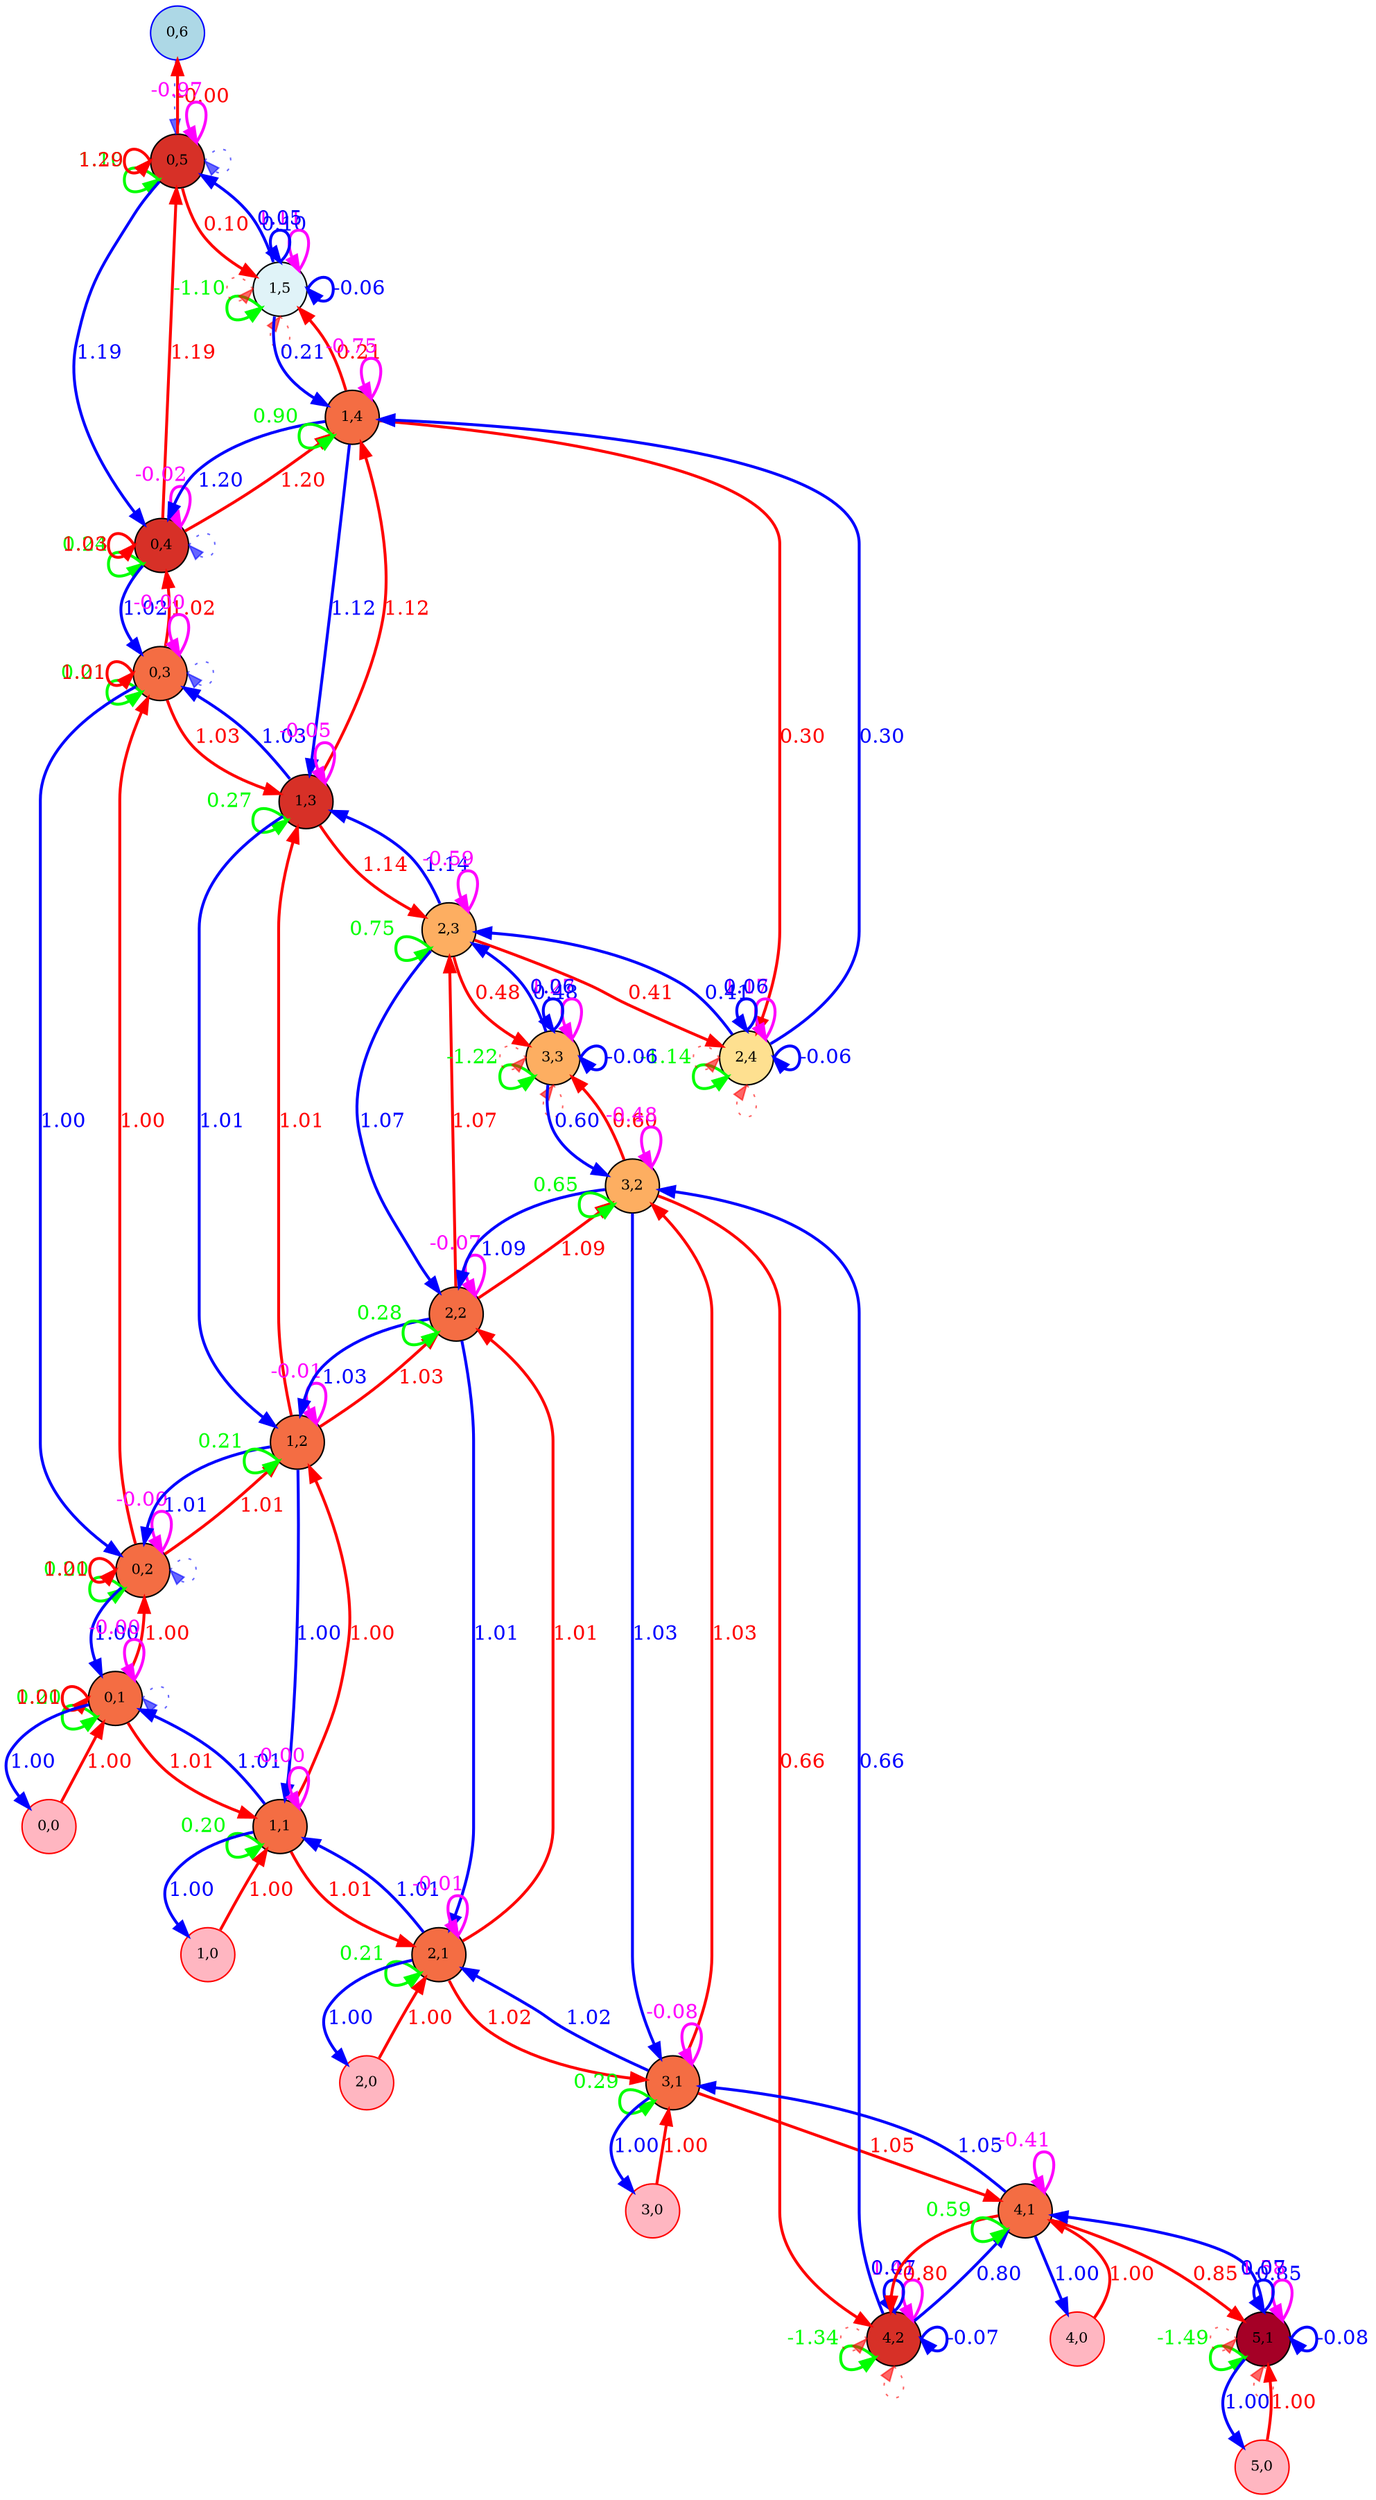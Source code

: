 digraph {
	splines=true
	"0,6" [label="0,6" color=blue fillcolor=lightblue fontsize=10 pos="0,6!" shape=circle style=filled]
	"0,5" [label="0,5" color=black colorscheme=rdylbu10 fillcolor=2 fontsize=10 pos="0,5!" shape=circle style=filled]
	"0,4" [label="0,4" color=black colorscheme=rdylbu10 fillcolor=2 fontsize=10 pos="0,4!" shape=circle style=filled]
	"0,3" [label="0,3" color=black colorscheme=rdylbu10 fillcolor=3 fontsize=10 pos="0,3!" shape=circle style=filled]
	"0,2" [label="0,2" color=black colorscheme=rdylbu10 fillcolor=3 fontsize=10 pos="0,2!" shape=circle style=filled]
	"0,1" [label="0,1" color=black colorscheme=rdylbu10 fillcolor=3 fontsize=10 pos="0,1!" shape=circle style=filled]
	"0,0" [label="0,0" color=red fillcolor=lightpink fontsize=10 pos="0,0!" shape=circle style=filled]
	"1,5" [label="1,5" color=black colorscheme=rdylbu10 fillcolor=6 fontsize=10 pos="1,5!" shape=circle style=filled]
	"1,4" [label="1,4" color=black colorscheme=rdylbu10 fillcolor=3 fontsize=10 pos="1,4!" shape=circle style=filled]
	"1,3" [label="1,3" color=black colorscheme=rdylbu10 fillcolor=2 fontsize=10 pos="1,3!" shape=circle style=filled]
	"1,2" [label="1,2" color=black colorscheme=rdylbu10 fillcolor=3 fontsize=10 pos="1,2!" shape=circle style=filled]
	"1,1" [label="1,1" color=black colorscheme=rdylbu10 fillcolor=3 fontsize=10 pos="1,1!" shape=circle style=filled]
	"1,0" [label="1,0" color=red fillcolor=lightpink fontsize=10 pos="1,0!" shape=circle style=filled]
	"2,4" [label="2,4" color=black colorscheme=rdylbu10 fillcolor=5 fontsize=10 pos="2,4!" shape=circle style=filled]
	"2,3" [label="2,3" color=black colorscheme=rdylbu10 fillcolor=4 fontsize=10 pos="2,3!" shape=circle style=filled]
	"2,2" [label="2,2" color=black colorscheme=rdylbu10 fillcolor=3 fontsize=10 pos="2,2!" shape=circle style=filled]
	"2,1" [label="2,1" color=black colorscheme=rdylbu10 fillcolor=3 fontsize=10 pos="2,1!" shape=circle style=filled]
	"2,0" [label="2,0" color=red fillcolor=lightpink fontsize=10 pos="2,0!" shape=circle style=filled]
	"3,3" [label="3,3" color=black colorscheme=rdylbu10 fillcolor=4 fontsize=10 pos="3,3!" shape=circle style=filled]
	"3,2" [label="3,2" color=black colorscheme=rdylbu10 fillcolor=4 fontsize=10 pos="3,2!" shape=circle style=filled]
	"3,1" [label="3,1" color=black colorscheme=rdylbu10 fillcolor=3 fontsize=10 pos="3,1!" shape=circle style=filled]
	"3,0" [label="3,0" color=red fillcolor=lightpink fontsize=10 pos="3,0!" shape=circle style=filled]
	"4,2" [label="4,2" color=black colorscheme=rdylbu10 fillcolor=2 fontsize=10 pos="4,2!" shape=circle style=filled]
	"4,1" [label="4,1" color=black colorscheme=rdylbu10 fillcolor=3 fontsize=10 pos="4,1!" shape=circle style=filled]
	"4,0" [label="4,0" color=red fillcolor=lightpink fontsize=10 pos="4,0!" shape=circle style=filled]
	"5,1" [label="5,1" color=black colorscheme=rdylbu10 fillcolor=1 fontsize=10 pos="5,1!" shape=circle style=filled]
	"5,0" [label="5,0" color=red fillcolor=lightpink fontsize=10 pos="5,0!" shape=circle style=filled]
	"0,6" -> "0,5" [label="" color="#0000ff99" fontcolor="#0000ff99" style=dotted]
	"0,5" -> "0,6" [label=-0.00 color="#ff0000" fontcolor="#ff0000" penwidth=2 style=solid]
	"0,5" -> "0,5" [label=-0.97 color="#ff00ff" fontcolor="#ff00ff" headport=ne penwidth=2 style=solid tailport=ne]
	"0,5" -> "0,5" [label=1.10 color="#00ff00" fontcolor="#00ff00" headport=sw penwidth=2 style=solid tailport=sw]
	"0,5" -> "0,4" [label=1.19 color="#0000ff" fontcolor="#0000ff" penwidth=2 style=solid]
	"0,5" -> "1,5" [label=0.10 color="#ff0000" fontcolor="#ff0000" penwidth=2 style=solid]
	"0,5" -> "0,5" [label="" color="#0000ff99" fontcolor="#0000ff99" headport=e style=dotted tailport=e]
	"0,5" -> "0,5" [label=1.29 color="#ff0000" fontcolor="#ff0000" headport=w penwidth=2 style=solid tailport=w]
	"0,4" -> "0,5" [label=1.19 color="#ff0000" fontcolor="#ff0000" penwidth=2 style=solid]
	"0,4" -> "0,4" [label=-0.02 color="#ff00ff" fontcolor="#ff00ff" headport=ne penwidth=2 style=solid tailport=ne]
	"0,4" -> "0,4" [label=0.24 color="#00ff00" fontcolor="#00ff00" headport=sw penwidth=2 style=solid tailport=sw]
	"0,4" -> "0,3" [label=1.02 color="#0000ff" fontcolor="#0000ff" penwidth=2 style=solid]
	"0,4" -> "1,4" [label=1.20 color="#ff0000" fontcolor="#ff0000" penwidth=2 style=solid]
	"0,4" -> "0,4" [label="" color="#0000ff99" fontcolor="#0000ff99" headport=e style=dotted tailport=e]
	"0,4" -> "0,4" [label=1.03 color="#ff0000" fontcolor="#ff0000" headport=w penwidth=2 style=solid tailport=w]
	"0,3" -> "0,4" [label=1.02 color="#ff0000" fontcolor="#ff0000" penwidth=2 style=solid]
	"0,3" -> "0,3" [label=-0.00 color="#ff00ff" fontcolor="#ff00ff" headport=ne penwidth=2 style=solid tailport=ne]
	"0,3" -> "0,3" [label=0.21 color="#00ff00" fontcolor="#00ff00" headport=sw penwidth=2 style=solid tailport=sw]
	"0,3" -> "0,2" [label=1.00 color="#0000ff" fontcolor="#0000ff" penwidth=2 style=solid]
	"0,3" -> "1,3" [label=1.03 color="#ff0000" fontcolor="#ff0000" penwidth=2 style=solid]
	"0,3" -> "0,3" [label="" color="#0000ff99" fontcolor="#0000ff99" headport=e style=dotted tailport=e]
	"0,3" -> "0,3" [label=1.01 color="#ff0000" fontcolor="#ff0000" headport=w penwidth=2 style=solid tailport=w]
	"0,2" -> "0,3" [label=1.00 color="#ff0000" fontcolor="#ff0000" penwidth=2 style=solid]
	"0,2" -> "0,2" [label=-0.00 color="#ff00ff" fontcolor="#ff00ff" headport=ne penwidth=2 style=solid tailport=ne]
	"0,2" -> "0,2" [label=0.20 color="#00ff00" fontcolor="#00ff00" headport=sw penwidth=2 style=solid tailport=sw]
	"0,2" -> "0,1" [label=1.00 color="#0000ff" fontcolor="#0000ff" penwidth=2 style=solid]
	"0,2" -> "1,2" [label=1.01 color="#ff0000" fontcolor="#ff0000" penwidth=2 style=solid]
	"0,2" -> "0,2" [label="" color="#0000ff99" fontcolor="#0000ff99" headport=e style=dotted tailport=e]
	"0,2" -> "0,2" [label=1.01 color="#ff0000" fontcolor="#ff0000" headport=w penwidth=2 style=solid tailport=w]
	"0,1" -> "0,2" [label=1.00 color="#ff0000" fontcolor="#ff0000" penwidth=2 style=solid]
	"0,1" -> "0,1" [label=-0.00 color="#ff00ff" fontcolor="#ff00ff" headport=ne penwidth=2 style=solid tailport=ne]
	"0,1" -> "0,1" [label=0.20 color="#00ff00" fontcolor="#00ff00" headport=sw penwidth=2 style=solid tailport=sw]
	"0,1" -> "0,0" [label=1.00 color="#0000ff" fontcolor="#0000ff" penwidth=2 style=solid]
	"0,1" -> "1,1" [label=1.01 color="#ff0000" fontcolor="#ff0000" penwidth=2 style=solid]
	"0,1" -> "0,1" [label="" color="#0000ff99" fontcolor="#0000ff99" headport=e style=dotted tailport=e]
	"0,1" -> "0,1" [label=1.01 color="#ff0000" fontcolor="#ff0000" headport=w penwidth=2 style=solid tailport=w]
	"0,0" -> "0,1" [label=1.00 color="#ff0000" fontcolor="#ff0000" penwidth=2 style=solid]
	"1,5" -> "0,5" [label=0.10 color="#0000ff" fontcolor="#0000ff" penwidth=2 style=solid]
	"1,5" -> "1,5" [label=1.11 color="#ff00ff" fontcolor="#ff00ff" headport=ne penwidth=2 style=solid tailport=ne]
	"1,5" -> "1,5" [label=-1.10 color="#00ff00" fontcolor="#00ff00" headport=sw penwidth=2 style=solid tailport=sw]
	"1,5" -> "1,4" [label=0.21 color="#0000ff" fontcolor="#0000ff" penwidth=2 style=solid]
	"1,5" -> "1,5" [label="" color="#ff000099" fontcolor="#ff000099" headport=s style=dotted tailport=s]
	"1,5" -> "1,5" [label=0.05 color="#0000ff" fontcolor="#0000ff" headport=n penwidth=2 style=solid tailport=n]
	"1,5" -> "1,5" [label="" color="#ff000099" fontcolor="#ff000099" headport=w style=dotted tailport=w]
	"1,5" -> "1,5" [label=-0.06 color="#0000ff" fontcolor="#0000ff" headport=e penwidth=2 style=solid tailport=e]
	"1,4" -> "0,4" [label=1.20 color="#0000ff" fontcolor="#0000ff" penwidth=2 style=solid]
	"1,4" -> "1,5" [label=0.21 color="#ff0000" fontcolor="#ff0000" penwidth=2 style=solid]
	"1,4" -> "1,4" [label=-0.75 color="#ff00ff" fontcolor="#ff00ff" headport=ne penwidth=2 style=solid tailport=ne]
	"1,4" -> "1,4" [label=0.90 color="#00ff00" fontcolor="#00ff00" headport=sw penwidth=2 style=solid tailport=sw]
	"1,4" -> "1,3" [label=1.12 color="#0000ff" fontcolor="#0000ff" penwidth=2 style=solid]
	"1,4" -> "2,4" [label=0.30 color="#ff0000" fontcolor="#ff0000" penwidth=2 style=solid]
	"1,3" -> "0,3" [label=1.03 color="#0000ff" fontcolor="#0000ff" penwidth=2 style=solid]
	"1,3" -> "1,4" [label=1.12 color="#ff0000" fontcolor="#ff0000" penwidth=2 style=solid]
	"1,3" -> "1,3" [label=-0.05 color="#ff00ff" fontcolor="#ff00ff" headport=ne penwidth=2 style=solid tailport=ne]
	"1,3" -> "1,3" [label=0.27 color="#00ff00" fontcolor="#00ff00" headport=sw penwidth=2 style=solid tailport=sw]
	"1,3" -> "1,2" [label=1.01 color="#0000ff" fontcolor="#0000ff" penwidth=2 style=solid]
	"1,3" -> "2,3" [label=1.14 color="#ff0000" fontcolor="#ff0000" penwidth=2 style=solid]
	"1,2" -> "0,2" [label=1.01 color="#0000ff" fontcolor="#0000ff" penwidth=2 style=solid]
	"1,2" -> "1,3" [label=1.01 color="#ff0000" fontcolor="#ff0000" penwidth=2 style=solid]
	"1,2" -> "1,2" [label=-0.01 color="#ff00ff" fontcolor="#ff00ff" headport=ne penwidth=2 style=solid tailport=ne]
	"1,2" -> "1,2" [label=0.21 color="#00ff00" fontcolor="#00ff00" headport=sw penwidth=2 style=solid tailport=sw]
	"1,2" -> "1,1" [label=1.00 color="#0000ff" fontcolor="#0000ff" penwidth=2 style=solid]
	"1,2" -> "2,2" [label=1.03 color="#ff0000" fontcolor="#ff0000" penwidth=2 style=solid]
	"1,1" -> "0,1" [label=1.01 color="#0000ff" fontcolor="#0000ff" penwidth=2 style=solid]
	"1,1" -> "1,2" [label=1.00 color="#ff0000" fontcolor="#ff0000" penwidth=2 style=solid]
	"1,1" -> "1,1" [label=-0.00 color="#ff00ff" fontcolor="#ff00ff" headport=ne penwidth=2 style=solid tailport=ne]
	"1,1" -> "1,1" [label=0.20 color="#00ff00" fontcolor="#00ff00" headport=sw penwidth=2 style=solid tailport=sw]
	"1,1" -> "1,0" [label=1.00 color="#0000ff" fontcolor="#0000ff" penwidth=2 style=solid]
	"1,1" -> "2,1" [label=1.01 color="#ff0000" fontcolor="#ff0000" penwidth=2 style=solid]
	"1,0" -> "1,1" [label=1.00 color="#ff0000" fontcolor="#ff0000" penwidth=2 style=solid]
	"2,4" -> "1,4" [label=0.30 color="#0000ff" fontcolor="#0000ff" penwidth=2 style=solid]
	"2,4" -> "2,4" [label=1.17 color="#ff00ff" fontcolor="#ff00ff" headport=ne penwidth=2 style=solid tailport=ne]
	"2,4" -> "2,4" [label=-1.14 color="#00ff00" fontcolor="#00ff00" headport=sw penwidth=2 style=solid tailport=sw]
	"2,4" -> "2,3" [label=0.41 color="#0000ff" fontcolor="#0000ff" penwidth=2 style=solid]
	"2,4" -> "2,4" [label="" color="#ff000099" fontcolor="#ff000099" headport=s style=dotted tailport=s]
	"2,4" -> "2,4" [label=0.06 color="#0000ff" fontcolor="#0000ff" headport=n penwidth=2 style=solid tailport=n]
	"2,4" -> "2,4" [label="" color="#ff000099" fontcolor="#ff000099" headport=w style=dotted tailport=w]
	"2,4" -> "2,4" [label=-0.06 color="#0000ff" fontcolor="#0000ff" headport=e penwidth=2 style=solid tailport=e]
	"2,3" -> "1,3" [label=1.14 color="#0000ff" fontcolor="#0000ff" penwidth=2 style=solid]
	"2,3" -> "2,4" [label=0.41 color="#ff0000" fontcolor="#ff0000" penwidth=2 style=solid]
	"2,3" -> "2,3" [label=-0.59 color="#ff00ff" fontcolor="#ff00ff" headport=ne penwidth=2 style=solid tailport=ne]
	"2,3" -> "2,3" [label=0.75 color="#00ff00" fontcolor="#00ff00" headport=sw penwidth=2 style=solid tailport=sw]
	"2,3" -> "2,2" [label=1.07 color="#0000ff" fontcolor="#0000ff" penwidth=2 style=solid]
	"2,3" -> "3,3" [label=0.48 color="#ff0000" fontcolor="#ff0000" penwidth=2 style=solid]
	"2,2" -> "1,2" [label=1.03 color="#0000ff" fontcolor="#0000ff" penwidth=2 style=solid]
	"2,2" -> "2,3" [label=1.07 color="#ff0000" fontcolor="#ff0000" penwidth=2 style=solid]
	"2,2" -> "2,2" [label=-0.07 color="#ff00ff" fontcolor="#ff00ff" headport=ne penwidth=2 style=solid tailport=ne]
	"2,2" -> "2,2" [label=0.28 color="#00ff00" fontcolor="#00ff00" headport=sw penwidth=2 style=solid tailport=sw]
	"2,2" -> "2,1" [label=1.01 color="#0000ff" fontcolor="#0000ff" penwidth=2 style=solid]
	"2,2" -> "3,2" [label=1.09 color="#ff0000" fontcolor="#ff0000" penwidth=2 style=solid]
	"2,1" -> "1,1" [label=1.01 color="#0000ff" fontcolor="#0000ff" penwidth=2 style=solid]
	"2,1" -> "2,2" [label=1.01 color="#ff0000" fontcolor="#ff0000" penwidth=2 style=solid]
	"2,1" -> "2,1" [label=-0.01 color="#ff00ff" fontcolor="#ff00ff" headport=ne penwidth=2 style=solid tailport=ne]
	"2,1" -> "2,1" [label=0.21 color="#00ff00" fontcolor="#00ff00" headport=sw penwidth=2 style=solid tailport=sw]
	"2,1" -> "2,0" [label=1.00 color="#0000ff" fontcolor="#0000ff" penwidth=2 style=solid]
	"2,1" -> "3,1" [label=1.02 color="#ff0000" fontcolor="#ff0000" penwidth=2 style=solid]
	"2,0" -> "2,1" [label=1.00 color="#ff0000" fontcolor="#ff0000" penwidth=2 style=solid]
	"3,3" -> "2,3" [label=0.48 color="#0000ff" fontcolor="#0000ff" penwidth=2 style=solid]
	"3,3" -> "3,3" [label=1.27 color="#ff00ff" fontcolor="#ff00ff" headport=ne penwidth=2 style=solid tailport=ne]
	"3,3" -> "3,3" [label=-1.22 color="#00ff00" fontcolor="#00ff00" headport=sw penwidth=2 style=solid tailport=sw]
	"3,3" -> "3,2" [label=0.60 color="#0000ff" fontcolor="#0000ff" penwidth=2 style=solid]
	"3,3" -> "3,3" [label="" color="#ff000099" fontcolor="#ff000099" headport=s style=dotted tailport=s]
	"3,3" -> "3,3" [label=0.06 color="#0000ff" fontcolor="#0000ff" headport=n penwidth=2 style=solid tailport=n]
	"3,3" -> "3,3" [label="" color="#ff000099" fontcolor="#ff000099" headport=w style=dotted tailport=w]
	"3,3" -> "3,3" [label=-0.06 color="#0000ff" fontcolor="#0000ff" headport=e penwidth=2 style=solid tailport=e]
	"3,2" -> "2,2" [label=1.09 color="#0000ff" fontcolor="#0000ff" penwidth=2 style=solid]
	"3,2" -> "3,3" [label=0.60 color="#ff0000" fontcolor="#ff0000" penwidth=2 style=solid]
	"3,2" -> "3,2" [label=-0.48 color="#ff00ff" fontcolor="#ff00ff" headport=ne penwidth=2 style=solid tailport=ne]
	"3,2" -> "3,2" [label=0.65 color="#00ff00" fontcolor="#00ff00" headport=sw penwidth=2 style=solid tailport=sw]
	"3,2" -> "3,1" [label=1.03 color="#0000ff" fontcolor="#0000ff" penwidth=2 style=solid]
	"3,2" -> "4,2" [label=0.66 color="#ff0000" fontcolor="#ff0000" penwidth=2 style=solid]
	"3,1" -> "2,1" [label=1.02 color="#0000ff" fontcolor="#0000ff" penwidth=2 style=solid]
	"3,1" -> "3,2" [label=1.03 color="#ff0000" fontcolor="#ff0000" penwidth=2 style=solid]
	"3,1" -> "3,1" [label=-0.08 color="#ff00ff" fontcolor="#ff00ff" headport=ne penwidth=2 style=solid tailport=ne]
	"3,1" -> "3,1" [label=0.29 color="#00ff00" fontcolor="#00ff00" headport=sw penwidth=2 style=solid tailport=sw]
	"3,1" -> "3,0" [label=1.00 color="#0000ff" fontcolor="#0000ff" penwidth=2 style=solid]
	"3,1" -> "4,1" [label=1.05 color="#ff0000" fontcolor="#ff0000" penwidth=2 style=solid]
	"3,0" -> "3,1" [label=1.00 color="#ff0000" fontcolor="#ff0000" penwidth=2 style=solid]
	"4,2" -> "3,2" [label=0.66 color="#0000ff" fontcolor="#0000ff" penwidth=2 style=solid]
	"4,2" -> "4,2" [label=1.41 color="#ff00ff" fontcolor="#ff00ff" headport=ne penwidth=2 style=solid tailport=ne]
	"4,2" -> "4,2" [label=-1.34 color="#00ff00" fontcolor="#00ff00" headport=sw penwidth=2 style=solid tailport=sw]
	"4,2" -> "4,1" [label=0.80 color="#0000ff" fontcolor="#0000ff" penwidth=2 style=solid]
	"4,2" -> "4,2" [label="" color="#ff000099" fontcolor="#ff000099" headport=s style=dotted tailport=s]
	"4,2" -> "4,2" [label=0.07 color="#0000ff" fontcolor="#0000ff" headport=n penwidth=2 style=solid tailport=n]
	"4,2" -> "4,2" [label="" color="#ff000099" fontcolor="#ff000099" headport=w style=dotted tailport=w]
	"4,2" -> "4,2" [label=-0.07 color="#0000ff" fontcolor="#0000ff" headport=e penwidth=2 style=solid tailport=e]
	"4,1" -> "3,1" [label=1.05 color="#0000ff" fontcolor="#0000ff" penwidth=2 style=solid]
	"4,1" -> "4,2" [label=0.80 color="#ff0000" fontcolor="#ff0000" penwidth=2 style=solid]
	"4,1" -> "4,1" [label=-0.41 color="#ff00ff" fontcolor="#ff00ff" headport=ne penwidth=2 style=solid tailport=ne]
	"4,1" -> "4,1" [label=0.59 color="#00ff00" fontcolor="#00ff00" headport=sw penwidth=2 style=solid tailport=sw]
	"4,1" -> "4,0" [label=1.00 color="#0000ff" fontcolor="#0000ff" penwidth=2 style=solid]
	"4,1" -> "5,1" [label=0.85 color="#ff0000" fontcolor="#ff0000" penwidth=2 style=solid]
	"4,0" -> "4,1" [label=1.00 color="#ff0000" fontcolor="#ff0000" penwidth=2 style=solid]
	"5,1" -> "4,1" [label=0.85 color="#0000ff" fontcolor="#0000ff" penwidth=2 style=solid]
	"5,1" -> "5,1" [label=1.58 color="#ff00ff" fontcolor="#ff00ff" headport=ne penwidth=2 style=solid tailport=ne]
	"5,1" -> "5,1" [label=-1.49 color="#00ff00" fontcolor="#00ff00" headport=sw penwidth=2 style=solid tailport=sw]
	"5,1" -> "5,0" [label=1.00 color="#0000ff" fontcolor="#0000ff" penwidth=2 style=solid]
	"5,1" -> "5,1" [label="" color="#ff000099" fontcolor="#ff000099" headport=s style=dotted tailport=s]
	"5,1" -> "5,1" [label=0.07 color="#0000ff" fontcolor="#0000ff" headport=n penwidth=2 style=solid tailport=n]
	"5,1" -> "5,1" [label="" color="#ff000099" fontcolor="#ff000099" headport=w style=dotted tailport=w]
	"5,1" -> "5,1" [label=-0.08 color="#0000ff" fontcolor="#0000ff" headport=e penwidth=2 style=solid tailport=e]
	"5,0" -> "5,1" [label=1.00 color="#ff0000" fontcolor="#ff0000" penwidth=2 style=solid]
}
